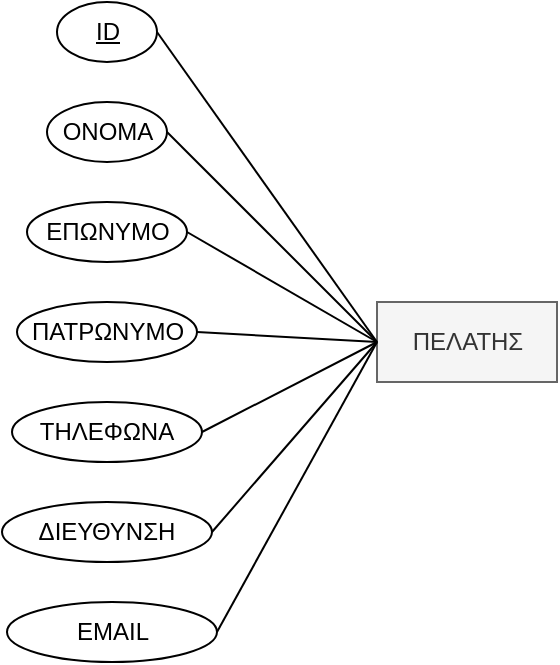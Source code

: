 <mxfile version="24.8.9">
  <diagram name="Page-1" id="JNpr5KujHMP0Zg1LJwos">
    <mxGraphModel dx="1147" dy="590" grid="1" gridSize="10" guides="1" tooltips="1" connect="1" arrows="1" fold="1" page="1" pageScale="1" pageWidth="850" pageHeight="1100" math="0" shadow="0">
      <root>
        <mxCell id="0" />
        <mxCell id="1" parent="0" />
        <mxCell id="632CV-mZmbIv2RDBnfEo-1" value="ΠΕΛΑΤΗΣ" style="whiteSpace=wrap;html=1;align=center;fillColor=#f5f5f5;strokeColor=#666666;fontColor=#333333;" vertex="1" parent="1">
          <mxGeometry x="247.5" y="210" width="90" height="40" as="geometry" />
        </mxCell>
        <mxCell id="632CV-mZmbIv2RDBnfEo-2" value="ID" style="ellipse;whiteSpace=wrap;html=1;align=center;fontStyle=4;" vertex="1" parent="1">
          <mxGeometry x="87.5" y="60" width="50" height="30" as="geometry" />
        </mxCell>
        <mxCell id="632CV-mZmbIv2RDBnfEo-12" value="" style="endArrow=none;html=1;rounded=0;exitX=1;exitY=0.5;exitDx=0;exitDy=0;entryX=0;entryY=0.5;entryDx=0;entryDy=0;" edge="1" parent="1" source="632CV-mZmbIv2RDBnfEo-2" target="632CV-mZmbIv2RDBnfEo-1">
          <mxGeometry relative="1" as="geometry">
            <mxPoint x="37.5" y="270" as="sourcePoint" />
            <mxPoint x="197.5" y="190" as="targetPoint" />
            <Array as="points" />
          </mxGeometry>
        </mxCell>
        <mxCell id="632CV-mZmbIv2RDBnfEo-14" value="ONOMA" style="ellipse;whiteSpace=wrap;html=1;align=center;" vertex="1" parent="1">
          <mxGeometry x="82.5" y="110" width="60" height="30" as="geometry" />
        </mxCell>
        <mxCell id="632CV-mZmbIv2RDBnfEo-15" value="ΕΠΩΝΥΜΟ" style="ellipse;whiteSpace=wrap;html=1;align=center;" vertex="1" parent="1">
          <mxGeometry x="72.5" y="160" width="80" height="30" as="geometry" />
        </mxCell>
        <mxCell id="632CV-mZmbIv2RDBnfEo-16" value="ΠΑΤΡΩΝΥΜΟ" style="ellipse;whiteSpace=wrap;html=1;align=center;" vertex="1" parent="1">
          <mxGeometry x="67.5" y="210" width="90" height="30" as="geometry" />
        </mxCell>
        <mxCell id="632CV-mZmbIv2RDBnfEo-17" value="ΤΗΛΕΦΩΝΑ" style="ellipse;whiteSpace=wrap;html=1;align=center;" vertex="1" parent="1">
          <mxGeometry x="65" y="260" width="95" height="30" as="geometry" />
        </mxCell>
        <mxCell id="632CV-mZmbIv2RDBnfEo-18" value="ΔΙΕΥΘΥΝΣΗ" style="ellipse;whiteSpace=wrap;html=1;align=center;" vertex="1" parent="1">
          <mxGeometry x="60" y="310" width="105" height="30" as="geometry" />
        </mxCell>
        <mxCell id="632CV-mZmbIv2RDBnfEo-19" value="EMAIL" style="ellipse;whiteSpace=wrap;html=1;align=center;" vertex="1" parent="1">
          <mxGeometry x="62.5" y="360" width="105" height="30" as="geometry" />
        </mxCell>
        <mxCell id="632CV-mZmbIv2RDBnfEo-20" value="" style="endArrow=none;html=1;rounded=0;exitX=1;exitY=0.5;exitDx=0;exitDy=0;entryX=0;entryY=0.5;entryDx=0;entryDy=0;" edge="1" parent="1" source="632CV-mZmbIv2RDBnfEo-14" target="632CV-mZmbIv2RDBnfEo-1">
          <mxGeometry relative="1" as="geometry">
            <mxPoint x="37.5" y="200" as="sourcePoint" />
            <mxPoint x="237.5" y="190" as="targetPoint" />
          </mxGeometry>
        </mxCell>
        <mxCell id="632CV-mZmbIv2RDBnfEo-21" value="" style="endArrow=none;html=1;rounded=0;exitX=1;exitY=0.5;exitDx=0;exitDy=0;entryX=0;entryY=0.5;entryDx=0;entryDy=0;" edge="1" parent="1" source="632CV-mZmbIv2RDBnfEo-15" target="632CV-mZmbIv2RDBnfEo-1">
          <mxGeometry relative="1" as="geometry">
            <mxPoint x="37.5" y="200" as="sourcePoint" />
            <mxPoint x="197.5" y="200" as="targetPoint" />
          </mxGeometry>
        </mxCell>
        <mxCell id="632CV-mZmbIv2RDBnfEo-23" value="" style="endArrow=none;html=1;rounded=0;entryX=0;entryY=0.5;entryDx=0;entryDy=0;exitX=1;exitY=0.5;exitDx=0;exitDy=0;" edge="1" parent="1" source="632CV-mZmbIv2RDBnfEo-16" target="632CV-mZmbIv2RDBnfEo-1">
          <mxGeometry relative="1" as="geometry">
            <mxPoint x="37.5" y="200" as="sourcePoint" />
            <mxPoint x="197.5" y="200" as="targetPoint" />
          </mxGeometry>
        </mxCell>
        <mxCell id="632CV-mZmbIv2RDBnfEo-24" value="" style="endArrow=none;html=1;rounded=0;entryX=0;entryY=0.5;entryDx=0;entryDy=0;exitX=1;exitY=0.5;exitDx=0;exitDy=0;" edge="1" parent="1" source="632CV-mZmbIv2RDBnfEo-17" target="632CV-mZmbIv2RDBnfEo-1">
          <mxGeometry relative="1" as="geometry">
            <mxPoint x="37.5" y="200" as="sourcePoint" />
            <mxPoint x="197.5" y="200" as="targetPoint" />
          </mxGeometry>
        </mxCell>
        <mxCell id="632CV-mZmbIv2RDBnfEo-25" value="" style="endArrow=none;html=1;rounded=0;entryX=0;entryY=0.5;entryDx=0;entryDy=0;exitX=1;exitY=0.5;exitDx=0;exitDy=0;" edge="1" parent="1" source="632CV-mZmbIv2RDBnfEo-18" target="632CV-mZmbIv2RDBnfEo-1">
          <mxGeometry relative="1" as="geometry">
            <mxPoint x="37.5" y="200" as="sourcePoint" />
            <mxPoint x="197.5" y="200" as="targetPoint" />
          </mxGeometry>
        </mxCell>
        <mxCell id="632CV-mZmbIv2RDBnfEo-26" value="" style="endArrow=none;html=1;rounded=0;entryX=0;entryY=0.5;entryDx=0;entryDy=0;exitX=1;exitY=0.5;exitDx=0;exitDy=0;" edge="1" parent="1" source="632CV-mZmbIv2RDBnfEo-19" target="632CV-mZmbIv2RDBnfEo-1">
          <mxGeometry relative="1" as="geometry">
            <mxPoint x="37.5" y="200" as="sourcePoint" />
            <mxPoint x="197.5" y="200" as="targetPoint" />
          </mxGeometry>
        </mxCell>
      </root>
    </mxGraphModel>
  </diagram>
</mxfile>
